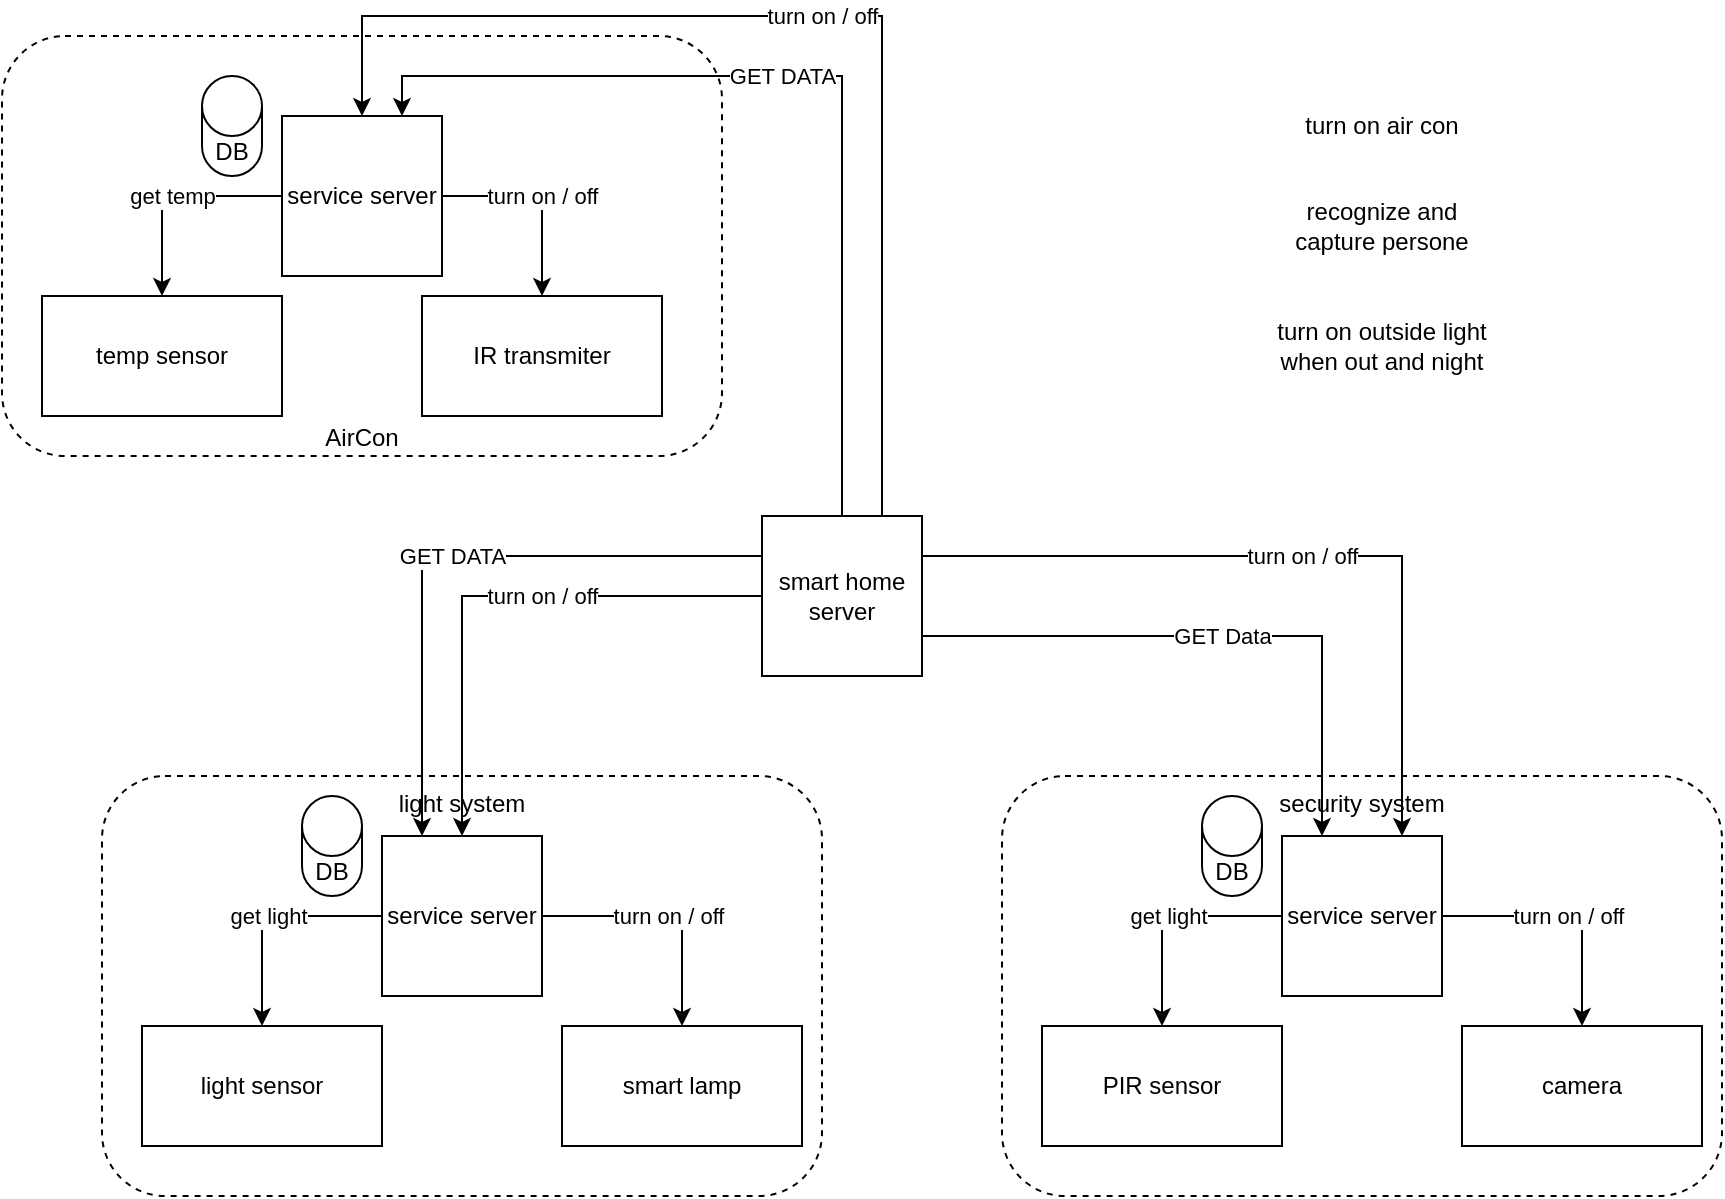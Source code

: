 <mxfile version="25.0.3">
  <diagram name="Page-1" id="s15N3XV4aIzNqKf7i10T">
    <mxGraphModel dx="1466" dy="929" grid="1" gridSize="10" guides="1" tooltips="1" connect="1" arrows="1" fold="1" page="1" pageScale="1" pageWidth="1100" pageHeight="850" math="0" shadow="0">
      <root>
        <mxCell id="0" />
        <mxCell id="1" parent="0" />
        <mxCell id="Erdz-vzof77_tEzFUklO-57" value="turn on / off" style="edgeStyle=orthogonalEdgeStyle;rounded=0;orthogonalLoop=1;jettySize=auto;html=1;exitX=0.75;exitY=0;exitDx=0;exitDy=0;entryX=0.5;entryY=0;entryDx=0;entryDy=0;" edge="1" parent="1" source="Erdz-vzof77_tEzFUklO-1" target="Erdz-vzof77_tEzFUklO-26">
          <mxGeometry relative="1" as="geometry">
            <Array as="points">
              <mxPoint x="480" y="20" />
              <mxPoint x="220" y="20" />
            </Array>
          </mxGeometry>
        </mxCell>
        <mxCell id="Erdz-vzof77_tEzFUklO-59" value="GET DATA" style="edgeStyle=orthogonalEdgeStyle;rounded=0;orthogonalLoop=1;jettySize=auto;html=1;exitX=0.5;exitY=0;exitDx=0;exitDy=0;entryX=0.75;entryY=0;entryDx=0;entryDy=0;" edge="1" parent="1" source="Erdz-vzof77_tEzFUklO-1" target="Erdz-vzof77_tEzFUklO-26">
          <mxGeometry x="0.087" relative="1" as="geometry">
            <mxPoint as="offset" />
          </mxGeometry>
        </mxCell>
        <mxCell id="Erdz-vzof77_tEzFUklO-60" value="GET DATA" style="edgeStyle=orthogonalEdgeStyle;rounded=0;orthogonalLoop=1;jettySize=auto;html=1;exitX=0;exitY=0.25;exitDx=0;exitDy=0;entryX=0.25;entryY=0;entryDx=0;entryDy=0;" edge="1" parent="1" source="Erdz-vzof77_tEzFUklO-1" target="Erdz-vzof77_tEzFUklO-37">
          <mxGeometry relative="1" as="geometry" />
        </mxCell>
        <mxCell id="Erdz-vzof77_tEzFUklO-61" value="turn on / off" style="edgeStyle=orthogonalEdgeStyle;rounded=0;orthogonalLoop=1;jettySize=auto;html=1;" edge="1" parent="1" source="Erdz-vzof77_tEzFUklO-1" target="Erdz-vzof77_tEzFUklO-37">
          <mxGeometry x="-0.185" relative="1" as="geometry">
            <mxPoint as="offset" />
          </mxGeometry>
        </mxCell>
        <mxCell id="Erdz-vzof77_tEzFUklO-62" value="GET Data" style="edgeStyle=orthogonalEdgeStyle;rounded=0;orthogonalLoop=1;jettySize=auto;html=1;exitX=1;exitY=0.75;exitDx=0;exitDy=0;entryX=0.25;entryY=0;entryDx=0;entryDy=0;" edge="1" parent="1" source="Erdz-vzof77_tEzFUklO-1" target="Erdz-vzof77_tEzFUklO-44">
          <mxGeometry relative="1" as="geometry" />
        </mxCell>
        <mxCell id="Erdz-vzof77_tEzFUklO-63" value="turn on / off" style="edgeStyle=orthogonalEdgeStyle;rounded=0;orthogonalLoop=1;jettySize=auto;html=1;exitX=1;exitY=0.25;exitDx=0;exitDy=0;entryX=0.75;entryY=0;entryDx=0;entryDy=0;" edge="1" parent="1" source="Erdz-vzof77_tEzFUklO-1" target="Erdz-vzof77_tEzFUklO-44">
          <mxGeometry relative="1" as="geometry" />
        </mxCell>
        <mxCell id="Erdz-vzof77_tEzFUklO-1" value="smart home server" style="whiteSpace=wrap;html=1;aspect=fixed;" vertex="1" parent="1">
          <mxGeometry x="420" y="270" width="80" height="80" as="geometry" />
        </mxCell>
        <mxCell id="Erdz-vzof77_tEzFUklO-2" value="turn on air con" style="text;html=1;align=center;verticalAlign=middle;whiteSpace=wrap;rounded=0;" vertex="1" parent="1">
          <mxGeometry x="690" y="60" width="80" height="30" as="geometry" />
        </mxCell>
        <mxCell id="Erdz-vzof77_tEzFUklO-3" value="recognize and capture persone" style="text;html=1;align=center;verticalAlign=middle;whiteSpace=wrap;rounded=0;" vertex="1" parent="1">
          <mxGeometry x="680" y="110" width="100" height="30" as="geometry" />
        </mxCell>
        <mxCell id="Erdz-vzof77_tEzFUklO-4" value="turn on outside light when out and night" style="text;html=1;align=center;verticalAlign=middle;whiteSpace=wrap;rounded=0;" vertex="1" parent="1">
          <mxGeometry x="675" y="170" width="110" height="30" as="geometry" />
        </mxCell>
        <mxCell id="Erdz-vzof77_tEzFUklO-51" value="" style="group" vertex="1" connectable="0" parent="1">
          <mxGeometry x="90" y="400" width="360" height="210" as="geometry" />
        </mxCell>
        <mxCell id="Erdz-vzof77_tEzFUklO-34" value="light system" style="rounded=1;whiteSpace=wrap;html=1;fillStyle=auto;fillColor=none;horizontal=1;verticalAlign=top;dashed=1;" vertex="1" parent="Erdz-vzof77_tEzFUklO-51">
          <mxGeometry width="360" height="210" as="geometry" />
        </mxCell>
        <mxCell id="Erdz-vzof77_tEzFUklO-35" value="get light" style="edgeStyle=orthogonalEdgeStyle;rounded=0;orthogonalLoop=1;jettySize=auto;html=1;exitX=0;exitY=0.5;exitDx=0;exitDy=0;" edge="1" parent="Erdz-vzof77_tEzFUklO-51" source="Erdz-vzof77_tEzFUklO-37" target="Erdz-vzof77_tEzFUklO-38">
          <mxGeometry relative="1" as="geometry" />
        </mxCell>
        <mxCell id="Erdz-vzof77_tEzFUklO-36" value="turn on / off" style="edgeStyle=orthogonalEdgeStyle;rounded=0;orthogonalLoop=1;jettySize=auto;html=1;exitX=1;exitY=0.5;exitDx=0;exitDy=0;" edge="1" parent="Erdz-vzof77_tEzFUklO-51" source="Erdz-vzof77_tEzFUklO-37" target="Erdz-vzof77_tEzFUklO-39">
          <mxGeometry relative="1" as="geometry" />
        </mxCell>
        <mxCell id="Erdz-vzof77_tEzFUklO-37" value="service server" style="whiteSpace=wrap;html=1;aspect=fixed;" vertex="1" parent="Erdz-vzof77_tEzFUklO-51">
          <mxGeometry x="140" y="30" width="80" height="80" as="geometry" />
        </mxCell>
        <mxCell id="Erdz-vzof77_tEzFUklO-38" value="light sensor" style="rounded=0;whiteSpace=wrap;html=1;" vertex="1" parent="Erdz-vzof77_tEzFUklO-51">
          <mxGeometry x="20" y="125" width="120" height="60" as="geometry" />
        </mxCell>
        <mxCell id="Erdz-vzof77_tEzFUklO-39" value="smart lamp" style="rounded=0;whiteSpace=wrap;html=1;" vertex="1" parent="Erdz-vzof77_tEzFUklO-51">
          <mxGeometry x="230" y="125" width="120" height="60" as="geometry" />
        </mxCell>
        <mxCell id="Erdz-vzof77_tEzFUklO-50" value="DB" style="shape=cylinder3;whiteSpace=wrap;html=1;boundedLbl=1;backgroundOutline=1;size=15;" vertex="1" parent="Erdz-vzof77_tEzFUklO-51">
          <mxGeometry x="100" y="10" width="30" height="50" as="geometry" />
        </mxCell>
        <mxCell id="Erdz-vzof77_tEzFUklO-53" value="" style="group" vertex="1" connectable="0" parent="1">
          <mxGeometry x="540" y="400" width="360" height="210" as="geometry" />
        </mxCell>
        <mxCell id="Erdz-vzof77_tEzFUklO-41" value="security system" style="rounded=1;whiteSpace=wrap;html=1;fillStyle=auto;fillColor=none;horizontal=1;verticalAlign=top;dashed=1;" vertex="1" parent="Erdz-vzof77_tEzFUklO-53">
          <mxGeometry width="360" height="210" as="geometry" />
        </mxCell>
        <mxCell id="Erdz-vzof77_tEzFUklO-42" value="get light" style="edgeStyle=orthogonalEdgeStyle;rounded=0;orthogonalLoop=1;jettySize=auto;html=1;exitX=0;exitY=0.5;exitDx=0;exitDy=0;" edge="1" parent="Erdz-vzof77_tEzFUklO-53" source="Erdz-vzof77_tEzFUklO-44" target="Erdz-vzof77_tEzFUklO-45">
          <mxGeometry relative="1" as="geometry" />
        </mxCell>
        <mxCell id="Erdz-vzof77_tEzFUklO-43" value="turn on / off" style="edgeStyle=orthogonalEdgeStyle;rounded=0;orthogonalLoop=1;jettySize=auto;html=1;exitX=1;exitY=0.5;exitDx=0;exitDy=0;" edge="1" parent="Erdz-vzof77_tEzFUklO-53" source="Erdz-vzof77_tEzFUklO-44" target="Erdz-vzof77_tEzFUklO-46">
          <mxGeometry relative="1" as="geometry" />
        </mxCell>
        <mxCell id="Erdz-vzof77_tEzFUklO-44" value="service server" style="whiteSpace=wrap;html=1;aspect=fixed;" vertex="1" parent="Erdz-vzof77_tEzFUklO-53">
          <mxGeometry x="140" y="30" width="80" height="80" as="geometry" />
        </mxCell>
        <mxCell id="Erdz-vzof77_tEzFUklO-45" value="PIR sensor" style="rounded=0;whiteSpace=wrap;html=1;" vertex="1" parent="Erdz-vzof77_tEzFUklO-53">
          <mxGeometry x="20" y="125" width="120" height="60" as="geometry" />
        </mxCell>
        <mxCell id="Erdz-vzof77_tEzFUklO-46" value="camera" style="rounded=0;whiteSpace=wrap;html=1;" vertex="1" parent="Erdz-vzof77_tEzFUklO-53">
          <mxGeometry x="230" y="125" width="120" height="60" as="geometry" />
        </mxCell>
        <mxCell id="Erdz-vzof77_tEzFUklO-52" value="DB" style="shape=cylinder3;whiteSpace=wrap;html=1;boundedLbl=1;backgroundOutline=1;size=15;" vertex="1" parent="Erdz-vzof77_tEzFUklO-53">
          <mxGeometry x="100" y="10" width="30" height="50" as="geometry" />
        </mxCell>
        <mxCell id="Erdz-vzof77_tEzFUklO-55" value="" style="group" vertex="1" connectable="0" parent="1">
          <mxGeometry x="40" y="30" width="360" height="210" as="geometry" />
        </mxCell>
        <mxCell id="Erdz-vzof77_tEzFUklO-9" value="AirCon" style="rounded=1;whiteSpace=wrap;html=1;fillStyle=auto;fillColor=none;horizontal=1;verticalAlign=bottom;dashed=1;" vertex="1" parent="Erdz-vzof77_tEzFUklO-55">
          <mxGeometry width="360" height="210" as="geometry" />
        </mxCell>
        <mxCell id="Erdz-vzof77_tEzFUklO-29" value="get temp" style="edgeStyle=orthogonalEdgeStyle;rounded=0;orthogonalLoop=1;jettySize=auto;html=1;exitX=0;exitY=0.5;exitDx=0;exitDy=0;" edge="1" parent="Erdz-vzof77_tEzFUklO-55" source="Erdz-vzof77_tEzFUklO-26" target="Erdz-vzof77_tEzFUklO-5">
          <mxGeometry relative="1" as="geometry" />
        </mxCell>
        <mxCell id="Erdz-vzof77_tEzFUklO-31" value="turn on / off" style="edgeStyle=orthogonalEdgeStyle;rounded=0;orthogonalLoop=1;jettySize=auto;html=1;exitX=1;exitY=0.5;exitDx=0;exitDy=0;" edge="1" parent="Erdz-vzof77_tEzFUklO-55" source="Erdz-vzof77_tEzFUklO-26" target="Erdz-vzof77_tEzFUklO-6">
          <mxGeometry relative="1" as="geometry" />
        </mxCell>
        <mxCell id="Erdz-vzof77_tEzFUklO-26" value="service server" style="whiteSpace=wrap;html=1;aspect=fixed;" vertex="1" parent="Erdz-vzof77_tEzFUklO-55">
          <mxGeometry x="140" y="40" width="80" height="80" as="geometry" />
        </mxCell>
        <mxCell id="Erdz-vzof77_tEzFUklO-5" value="temp sensor" style="rounded=0;whiteSpace=wrap;html=1;" vertex="1" parent="Erdz-vzof77_tEzFUklO-55">
          <mxGeometry x="20" y="130" width="120" height="60" as="geometry" />
        </mxCell>
        <mxCell id="Erdz-vzof77_tEzFUklO-6" value="IR transmiter" style="rounded=0;whiteSpace=wrap;html=1;" vertex="1" parent="Erdz-vzof77_tEzFUklO-55">
          <mxGeometry x="210" y="130" width="120" height="60" as="geometry" />
        </mxCell>
        <mxCell id="Erdz-vzof77_tEzFUklO-54" value="DB" style="shape=cylinder3;whiteSpace=wrap;html=1;boundedLbl=1;backgroundOutline=1;size=15;" vertex="1" parent="Erdz-vzof77_tEzFUklO-55">
          <mxGeometry x="100" y="20" width="30" height="50" as="geometry" />
        </mxCell>
      </root>
    </mxGraphModel>
  </diagram>
</mxfile>

